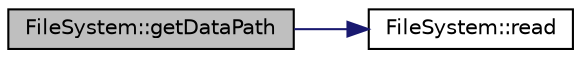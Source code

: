 digraph "FileSystem::getDataPath"
{
 // LATEX_PDF_SIZE
  edge [fontname="Helvetica",fontsize="10",labelfontname="Helvetica",labelfontsize="10"];
  node [fontname="Helvetica",fontsize="10",shape=record];
  rankdir="LR";
  Node1 [label="FileSystem::getDataPath",height=0.2,width=0.4,color="black", fillcolor="grey75", style="filled", fontcolor="black",tooltip=" "];
  Node1 -> Node2 [color="midnightblue",fontsize="10",style="solid",fontname="Helvetica"];
  Node2 [label="FileSystem::read",height=0.2,width=0.4,color="black", fillcolor="white", style="filled",URL="$struct_file_system.html#ac7a129a17f4b8b68b880e442dbbe9389",tooltip=" "];
}
